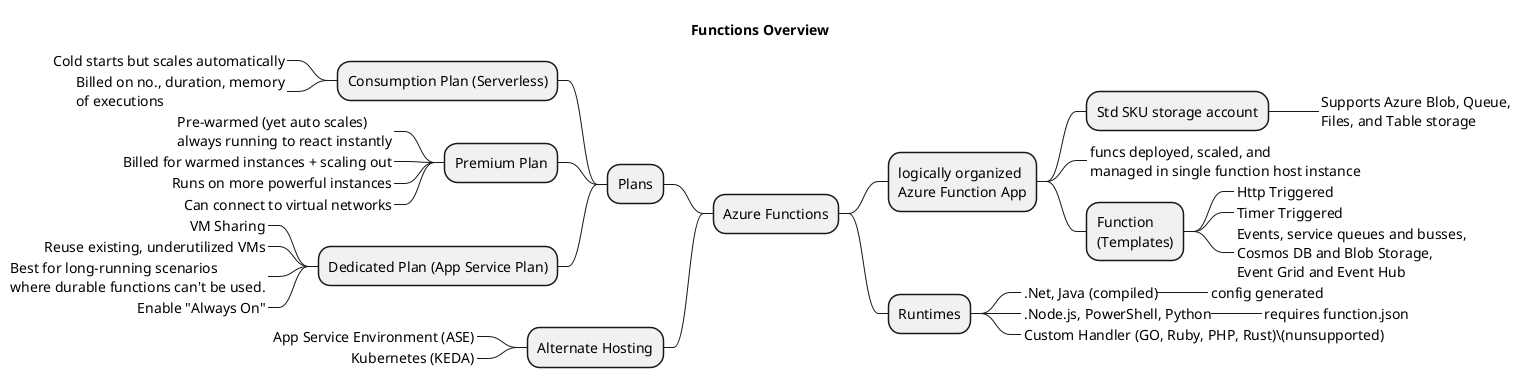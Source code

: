 @startmindmap "Functions Overview"

title "Functions Overview"

+ Azure Functions
++ logically organized\nAzure Function App
+++ Std SKU storage account
++++_ Supports Azure Blob, Queue,\nFiles, and Table storage
+++_ funcs deployed, scaled, and\nmanaged in single function host instance
+++ Function\n(Templates)
++++_ Http Triggered
++++_ Timer Triggered
++++_ Events, service queues and busses,\nCosmos DB and Blob Storage,\nEvent Grid and Event Hub
++ Runtimes
+++_ .Net, Java (compiled)
++++_ config generated
+++_ .Node.js, PowerShell, Python
++++_ requires function.json
+++_ Custom Handler (GO, Ruby, PHP, Rust)\(nunsupported)
-- Plans
--- Consumption Plan (Serverless)
----_ Cold starts but scales automatically
----_ Billed on no., duration, memory\nof executions
--- Premium Plan
----_ Pre-warmed (yet auto scales)\nalways running to react instantly
----_ Billed for warmed instances + scaling out
----_ Runs on more powerful instances
----_ Can connect to virtual networks
--- Dedicated Plan (App Service Plan)
----_ VM Sharing
----_ Reuse existing, underutilized VMs
----_ Best for long-running scenarios\nwhere durable functions can't be used.
----_ Enable "Always On"

-- Alternate Hosting
---_ App Service Environment (ASE)
---_ Kubernetes (KEDA)
@endmindmap